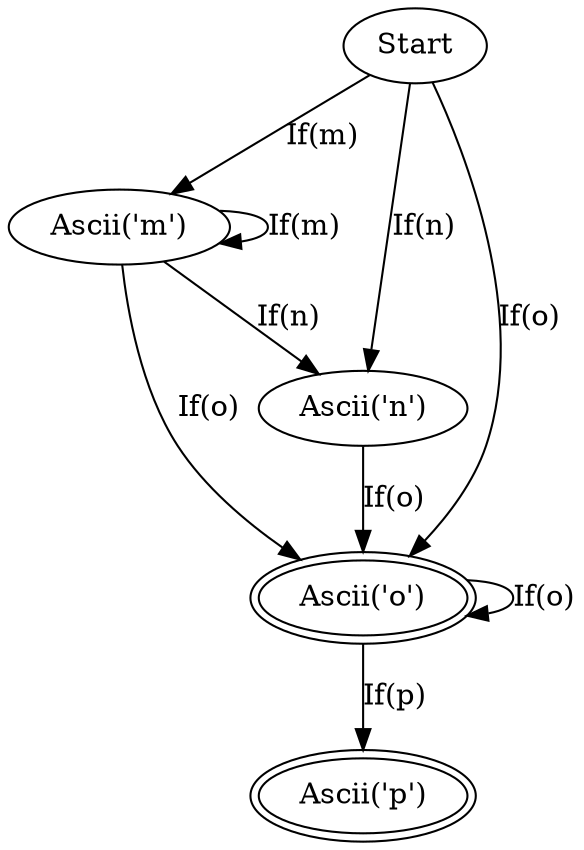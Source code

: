 digraph FSM {
node0 [label="Start"];
node0 -> node1 [label="If(m)"];
node0 -> node2 [label="If(n)"];
node0 -> node3 [label="If(o)"];
node1 [label="Ascii('m')"];
node1 -> node1 [label="If(m)"];
node1 -> node2 [label="If(n)"];
node1 -> node3 [label="If(o)"];
node2 [label="Ascii('n')"];
node2 -> node3 [label="If(o)"];
node3 [label="Ascii('o')", peripheries=2];
node3 -> node3 [label="If(o)"];
node3 -> node4 [label="If(p)"];
node4 [label="Ascii('p')", peripheries=2];
}